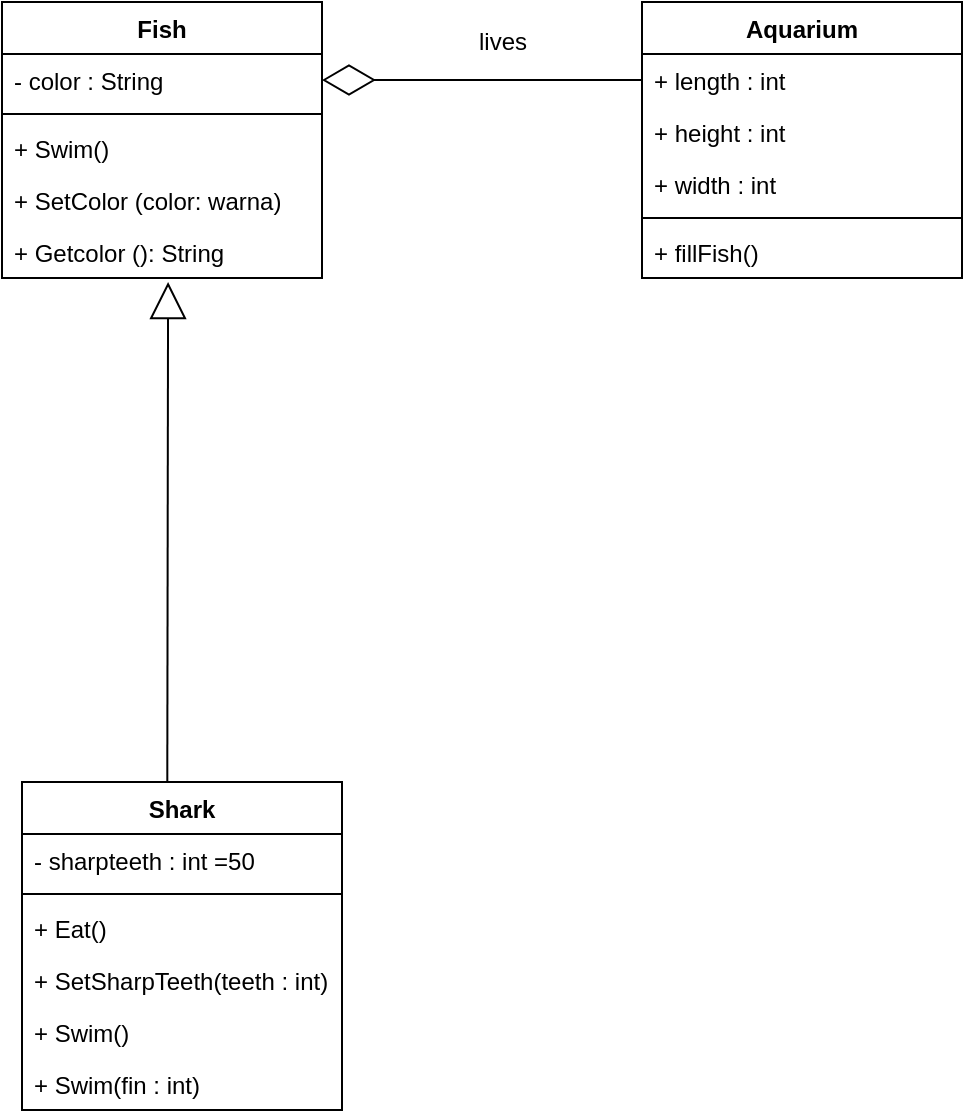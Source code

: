 <mxfile version="13.8.0" type="github">
  <diagram id="C5RBs43oDa-KdzZeNtuy" name="Page-1">
    <mxGraphModel dx="1278" dy="556" grid="1" gridSize="10" guides="1" tooltips="1" connect="1" arrows="1" fold="1" page="1" pageScale="1" pageWidth="827" pageHeight="1169" math="0" shadow="0">
      <root>
        <mxCell id="WIyWlLk6GJQsqaUBKTNV-0" />
        <mxCell id="WIyWlLk6GJQsqaUBKTNV-1" parent="WIyWlLk6GJQsqaUBKTNV-0" />
        <mxCell id="mpJc_pLESourahOHdjcM-18" value="" style="endArrow=block;endSize=16;endFill=0;html=1;exitX=0.454;exitY=0.019;exitDx=0;exitDy=0;exitPerimeter=0;entryX=0.519;entryY=1.077;entryDx=0;entryDy=0;entryPerimeter=0;" edge="1" parent="WIyWlLk6GJQsqaUBKTNV-1" source="mpJc_pLESourahOHdjcM-4" target="mpJc_pLESourahOHdjcM-35">
          <mxGeometry width="160" relative="1" as="geometry">
            <mxPoint x="236" y="678" as="sourcePoint" />
            <mxPoint x="243" y="528" as="targetPoint" />
            <Array as="points" />
          </mxGeometry>
        </mxCell>
        <mxCell id="mpJc_pLESourahOHdjcM-13" value="Fish" style="swimlane;fontStyle=1;align=center;verticalAlign=top;childLayout=stackLayout;horizontal=1;startSize=26;horizontalStack=0;resizeParent=1;resizeParentMax=0;resizeLast=0;collapsible=1;marginBottom=0;" vertex="1" parent="WIyWlLk6GJQsqaUBKTNV-1">
          <mxGeometry x="160" y="440" width="160" height="138" as="geometry" />
        </mxCell>
        <mxCell id="mpJc_pLESourahOHdjcM-14" value="- color : String" style="text;strokeColor=none;fillColor=none;align=left;verticalAlign=top;spacingLeft=4;spacingRight=4;overflow=hidden;rotatable=0;points=[[0,0.5],[1,0.5]];portConstraint=eastwest;" vertex="1" parent="mpJc_pLESourahOHdjcM-13">
          <mxGeometry y="26" width="160" height="26" as="geometry" />
        </mxCell>
        <mxCell id="mpJc_pLESourahOHdjcM-15" value="" style="line;strokeWidth=1;fillColor=none;align=left;verticalAlign=middle;spacingTop=-1;spacingLeft=3;spacingRight=3;rotatable=0;labelPosition=right;points=[];portConstraint=eastwest;" vertex="1" parent="mpJc_pLESourahOHdjcM-13">
          <mxGeometry y="52" width="160" height="8" as="geometry" />
        </mxCell>
        <mxCell id="mpJc_pLESourahOHdjcM-16" value="+ Swim()" style="text;strokeColor=none;fillColor=none;align=left;verticalAlign=top;spacingLeft=4;spacingRight=4;overflow=hidden;rotatable=0;points=[[0,0.5],[1,0.5]];portConstraint=eastwest;" vertex="1" parent="mpJc_pLESourahOHdjcM-13">
          <mxGeometry y="60" width="160" height="26" as="geometry" />
        </mxCell>
        <mxCell id="mpJc_pLESourahOHdjcM-34" value="+ SetColor (color: warna)&#xa;" style="text;strokeColor=none;fillColor=none;align=left;verticalAlign=top;spacingLeft=4;spacingRight=4;overflow=hidden;rotatable=0;points=[[0,0.5],[1,0.5]];portConstraint=eastwest;" vertex="1" parent="mpJc_pLESourahOHdjcM-13">
          <mxGeometry y="86" width="160" height="26" as="geometry" />
        </mxCell>
        <mxCell id="mpJc_pLESourahOHdjcM-35" value="+ Getcolor (): String" style="text;strokeColor=none;fillColor=none;align=left;verticalAlign=top;spacingLeft=4;spacingRight=4;overflow=hidden;rotatable=0;points=[[0,0.5],[1,0.5]];portConstraint=eastwest;" vertex="1" parent="mpJc_pLESourahOHdjcM-13">
          <mxGeometry y="112" width="160" height="26" as="geometry" />
        </mxCell>
        <mxCell id="mpJc_pLESourahOHdjcM-20" value="Aquarium" style="swimlane;fontStyle=1;align=center;verticalAlign=top;childLayout=stackLayout;horizontal=1;startSize=26;horizontalStack=0;resizeParent=1;resizeParentMax=0;resizeLast=0;collapsible=1;marginBottom=0;" vertex="1" parent="WIyWlLk6GJQsqaUBKTNV-1">
          <mxGeometry x="480" y="440" width="160" height="138" as="geometry" />
        </mxCell>
        <mxCell id="mpJc_pLESourahOHdjcM-21" value="+ length : int" style="text;strokeColor=none;fillColor=none;align=left;verticalAlign=top;spacingLeft=4;spacingRight=4;overflow=hidden;rotatable=0;points=[[0,0.5],[1,0.5]];portConstraint=eastwest;" vertex="1" parent="mpJc_pLESourahOHdjcM-20">
          <mxGeometry y="26" width="160" height="26" as="geometry" />
        </mxCell>
        <mxCell id="mpJc_pLESourahOHdjcM-23" value="+ height : int" style="text;strokeColor=none;fillColor=none;align=left;verticalAlign=top;spacingLeft=4;spacingRight=4;overflow=hidden;rotatable=0;points=[[0,0.5],[1,0.5]];portConstraint=eastwest;" vertex="1" parent="mpJc_pLESourahOHdjcM-20">
          <mxGeometry y="52" width="160" height="26" as="geometry" />
        </mxCell>
        <mxCell id="mpJc_pLESourahOHdjcM-44" value="+ width : int" style="text;strokeColor=none;fillColor=none;align=left;verticalAlign=top;spacingLeft=4;spacingRight=4;overflow=hidden;rotatable=0;points=[[0,0.5],[1,0.5]];portConstraint=eastwest;" vertex="1" parent="mpJc_pLESourahOHdjcM-20">
          <mxGeometry y="78" width="160" height="26" as="geometry" />
        </mxCell>
        <mxCell id="mpJc_pLESourahOHdjcM-22" value="" style="line;strokeWidth=1;fillColor=none;align=left;verticalAlign=middle;spacingTop=-1;spacingLeft=3;spacingRight=3;rotatable=0;labelPosition=right;points=[];portConstraint=eastwest;" vertex="1" parent="mpJc_pLESourahOHdjcM-20">
          <mxGeometry y="104" width="160" height="8" as="geometry" />
        </mxCell>
        <mxCell id="mpJc_pLESourahOHdjcM-45" value="+ fillFish()" style="text;strokeColor=none;fillColor=none;align=left;verticalAlign=top;spacingLeft=4;spacingRight=4;overflow=hidden;rotatable=0;points=[[0,0.5],[1,0.5]];portConstraint=eastwest;" vertex="1" parent="mpJc_pLESourahOHdjcM-20">
          <mxGeometry y="112" width="160" height="26" as="geometry" />
        </mxCell>
        <mxCell id="mpJc_pLESourahOHdjcM-4" value="Shark" style="swimlane;fontStyle=1;align=center;verticalAlign=top;childLayout=stackLayout;horizontal=1;startSize=26;horizontalStack=0;resizeParent=1;resizeParentMax=0;resizeLast=0;collapsible=1;marginBottom=0;" vertex="1" parent="WIyWlLk6GJQsqaUBKTNV-1">
          <mxGeometry x="170" y="830" width="160" height="164" as="geometry" />
        </mxCell>
        <mxCell id="mpJc_pLESourahOHdjcM-5" value="- sharpteeth : int =50" style="text;strokeColor=none;fillColor=none;align=left;verticalAlign=top;spacingLeft=4;spacingRight=4;overflow=hidden;rotatable=0;points=[[0,0.5],[1,0.5]];portConstraint=eastwest;" vertex="1" parent="mpJc_pLESourahOHdjcM-4">
          <mxGeometry y="26" width="160" height="26" as="geometry" />
        </mxCell>
        <mxCell id="mpJc_pLESourahOHdjcM-6" value="" style="line;strokeWidth=1;fillColor=none;align=left;verticalAlign=middle;spacingTop=-1;spacingLeft=3;spacingRight=3;rotatable=0;labelPosition=right;points=[];portConstraint=eastwest;" vertex="1" parent="mpJc_pLESourahOHdjcM-4">
          <mxGeometry y="52" width="160" height="8" as="geometry" />
        </mxCell>
        <mxCell id="mpJc_pLESourahOHdjcM-7" value="+ Eat()" style="text;strokeColor=none;fillColor=none;align=left;verticalAlign=top;spacingLeft=4;spacingRight=4;overflow=hidden;rotatable=0;points=[[0,0.5],[1,0.5]];portConstraint=eastwest;" vertex="1" parent="mpJc_pLESourahOHdjcM-4">
          <mxGeometry y="60" width="160" height="26" as="geometry" />
        </mxCell>
        <mxCell id="mpJc_pLESourahOHdjcM-41" value="+ SetSharpTeeth(teeth : int) :" style="text;strokeColor=none;fillColor=none;align=left;verticalAlign=top;spacingLeft=4;spacingRight=4;overflow=hidden;rotatable=0;points=[[0,0.5],[1,0.5]];portConstraint=eastwest;" vertex="1" parent="mpJc_pLESourahOHdjcM-4">
          <mxGeometry y="86" width="160" height="26" as="geometry" />
        </mxCell>
        <mxCell id="mpJc_pLESourahOHdjcM-42" value="+ Swim()" style="text;strokeColor=none;fillColor=none;align=left;verticalAlign=top;spacingLeft=4;spacingRight=4;overflow=hidden;rotatable=0;points=[[0,0.5],[1,0.5]];portConstraint=eastwest;" vertex="1" parent="mpJc_pLESourahOHdjcM-4">
          <mxGeometry y="112" width="160" height="26" as="geometry" />
        </mxCell>
        <mxCell id="mpJc_pLESourahOHdjcM-43" value="+ Swim(fin : int)" style="text;strokeColor=none;fillColor=none;align=left;verticalAlign=top;spacingLeft=4;spacingRight=4;overflow=hidden;rotatable=0;points=[[0,0.5],[1,0.5]];portConstraint=eastwest;" vertex="1" parent="mpJc_pLESourahOHdjcM-4">
          <mxGeometry y="138" width="160" height="26" as="geometry" />
        </mxCell>
        <mxCell id="mpJc_pLESourahOHdjcM-40" value="" style="endArrow=diamondThin;endFill=0;endSize=24;html=1;exitX=0;exitY=0.5;exitDx=0;exitDy=0;entryX=1;entryY=0.5;entryDx=0;entryDy=0;" edge="1" parent="WIyWlLk6GJQsqaUBKTNV-1" source="mpJc_pLESourahOHdjcM-21" target="mpJc_pLESourahOHdjcM-14">
          <mxGeometry width="160" relative="1" as="geometry">
            <mxPoint x="350" y="590" as="sourcePoint" />
            <mxPoint x="510" y="590" as="targetPoint" />
          </mxGeometry>
        </mxCell>
        <mxCell id="mpJc_pLESourahOHdjcM-46" value="lives" style="text;html=1;align=center;verticalAlign=middle;resizable=0;points=[];autosize=1;" vertex="1" parent="WIyWlLk6GJQsqaUBKTNV-1">
          <mxGeometry x="390" y="450" width="40" height="20" as="geometry" />
        </mxCell>
      </root>
    </mxGraphModel>
  </diagram>
</mxfile>
